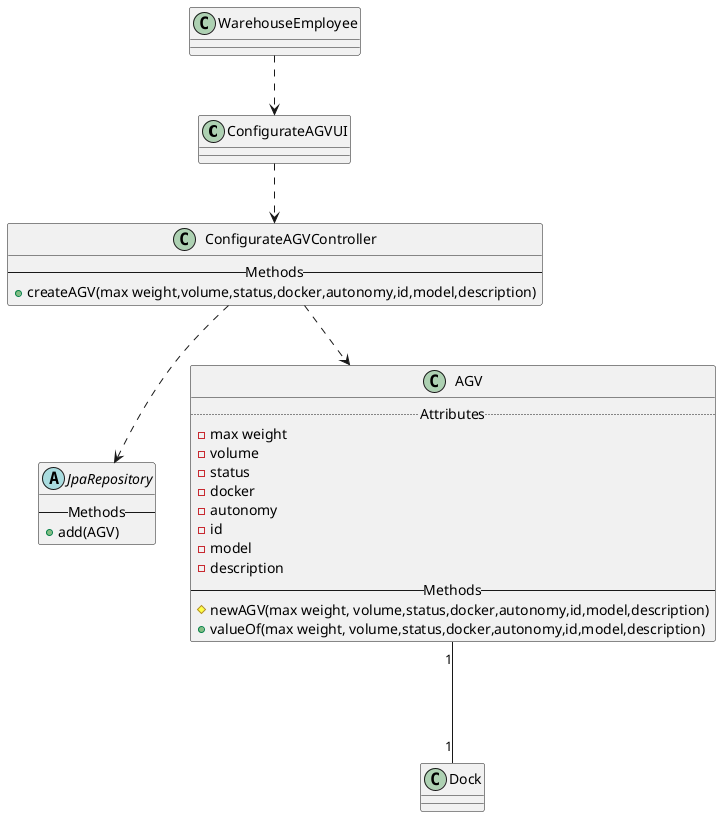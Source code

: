 @startuml
'https://plantuml.com/class-diagram


class ConfigurateAGVUI


class ConfigurateAGVController {
--Methods--
+ createAGV(max weight,volume,status,docker,autonomy,id,model,description)
}

class WarehouseEmployee

abstract class JpaRepository{
--Methods--
+add(AGV)
}


class AGV{
..Attributes..
-max weight
-volume
-status
-docker
-autonomy
-id
-model
-description
--Methods--
#newAGV(max weight, volume,status,docker,autonomy,id,model,description)
+valueOf(max weight, volume,status,docker,autonomy,id,model,description)
}

class Dock





ConfigurateAGVUI ..> ConfigurateAGVController
WarehouseEmployee ..> ConfigurateAGVUI
AGV "1" --- "1" Dock
ConfigurateAGVController ..> AGV
ConfigurateAGVController ..> JpaRepository


@enduml